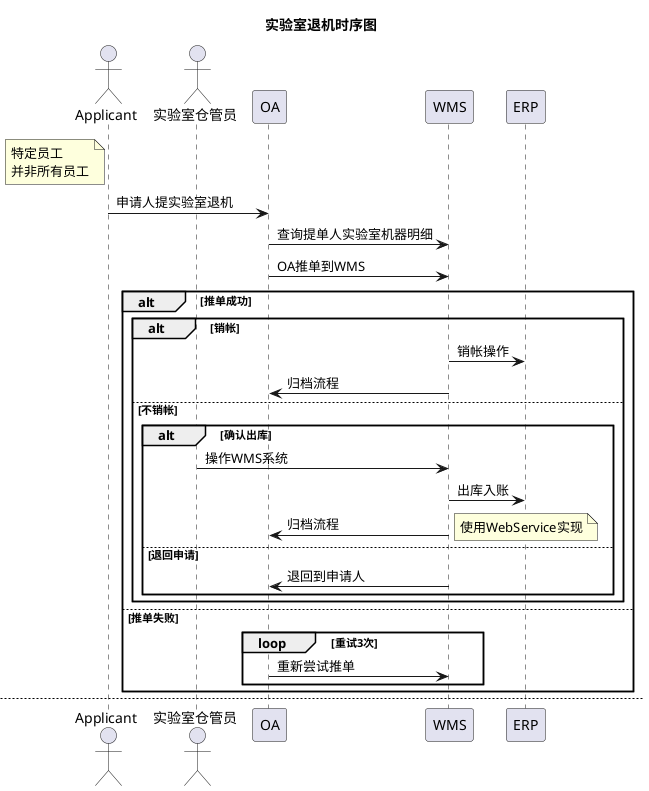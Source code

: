 'http://archive.3zso.com/archives/plantuml-quickstart.html
@startuml
actor Applicant
actor "实验室仓管员"
participant "OA" as OA
participant "WMS" as WMS
participant "ERP" as ERP
note left Applicant
特定员工
并非所有员工
end note
title 实验室退机时序图
'autonumber
Applicant -> OA:申请人提实验室退机
OA -> WMS:查询提单人实验室机器明细
OA -> WMS : OA推单到WMS
alt 推单成功
    '判断是否销帐？  销帐 wms-> erp   不销帐 仓管员工操作
    alt 销帐
        WMS->ERP:销帐操作
        WMS->OA : 归档流程
    else 不销帐
        alt 确认出库
            实验室仓管员 -> WMS:操作WMS系统
            WMS->ERP:出库入账
            WMS->OA:归档流程
            note right:使用WebService实现
        else 退回申请
            WMS->OA:退回到申请人
        end
    end
else 推单失败
    loop 重试3次
        OA -> WMS:重新尝试推单
    end
end

newpage 实验室借机时序图
Applicant->OA:申请人提单借机
OA->OA:主管审批
OA->WMS:推单到wms系统
实验室仓管员->WMS:仓管员操作wms
alt 确认出库
    WMS->ERP:erp入账
    WMS->OA: 流程到下一节点至申请人
    OA->OA:申请人确认
    OA->OA:归档
else 退回申请
    WMS->OA:退回到申请人
end

@enduml